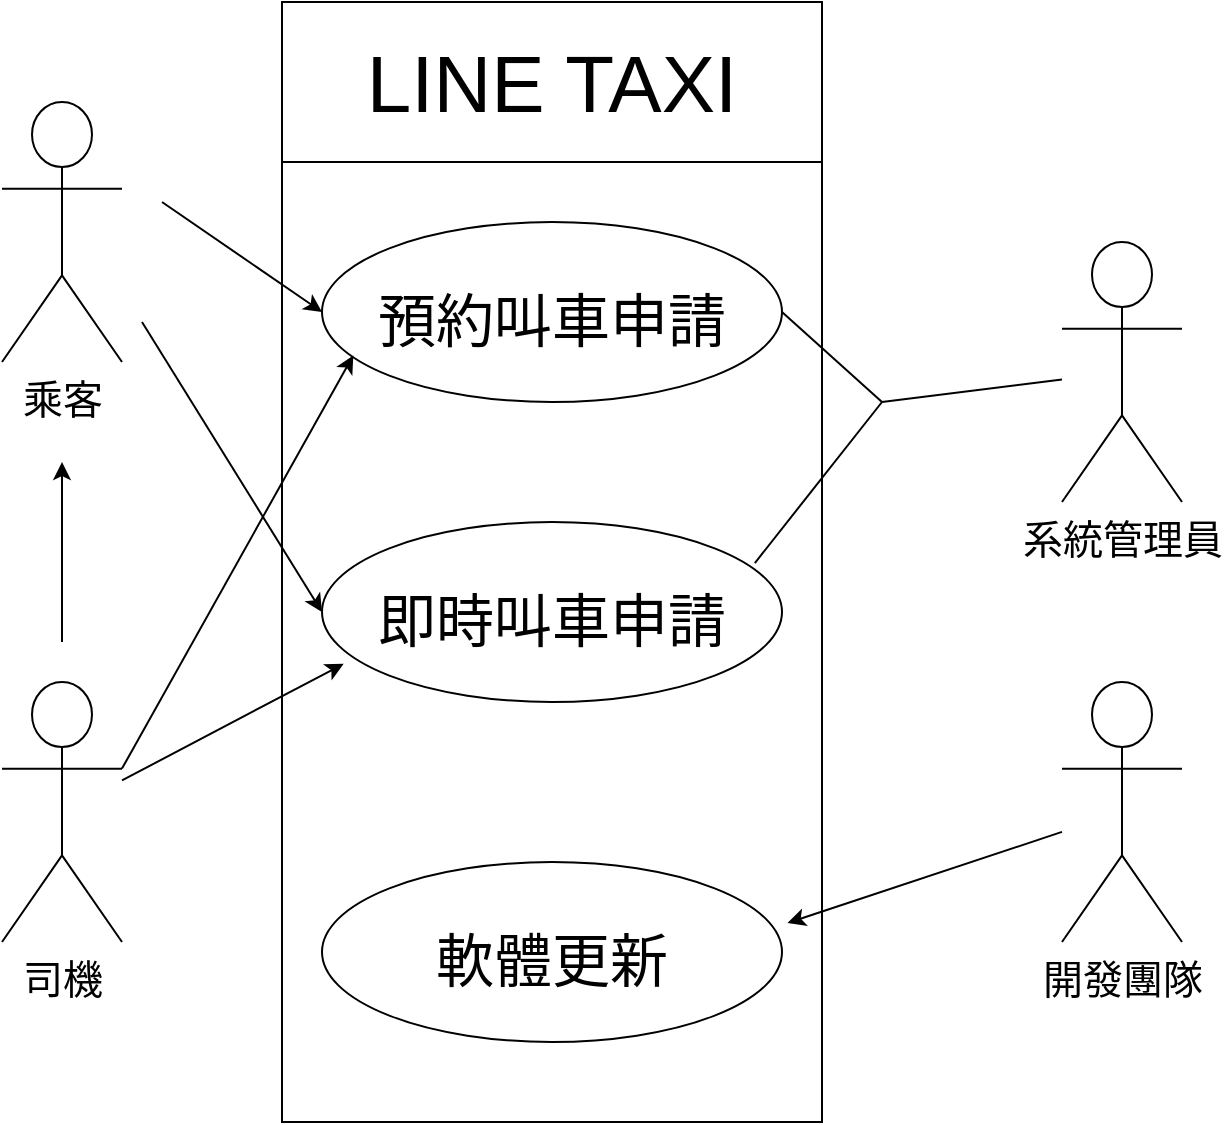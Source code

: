 <mxfile>
    <diagram id="wcwW6e0wuBS18QGlgBkM" name="第1頁">
        <mxGraphModel dx="823" dy="610" grid="1" gridSize="10" guides="1" tooltips="1" connect="1" arrows="1" fold="1" page="1" pageScale="1" pageWidth="827" pageHeight="1169" math="0" shadow="0">
            <root>
                <mxCell id="0"/>
                <mxCell id="1" parent="0"/>
                <mxCell id="3" value="" style="rounded=0;whiteSpace=wrap;html=1;fillColor=none;" vertex="1" parent="1">
                    <mxGeometry x="230" y="50" width="270" height="560" as="geometry"/>
                </mxCell>
                <mxCell id="18" style="edgeStyle=none;html=1;entryX=0;entryY=0.5;entryDx=0;entryDy=0;fontSize=20;" edge="1" parent="1" target="10">
                    <mxGeometry relative="1" as="geometry">
                        <mxPoint x="170" y="150" as="sourcePoint"/>
                    </mxGeometry>
                </mxCell>
                <mxCell id="19" style="edgeStyle=none;html=1;entryX=0;entryY=0.5;entryDx=0;entryDy=0;fontSize=20;" edge="1" parent="1" target="11">
                    <mxGeometry relative="1" as="geometry">
                        <mxPoint x="160" y="210" as="sourcePoint"/>
                    </mxGeometry>
                </mxCell>
                <mxCell id="5" value="&lt;font style=&quot;font-size: 20px;&quot;&gt;乘客&lt;/font&gt;" style="shape=umlActor;verticalLabelPosition=bottom;verticalAlign=top;html=1;outlineConnect=0;fillColor=none;" vertex="1" parent="1">
                    <mxGeometry x="90" y="100" width="60" height="130" as="geometry"/>
                </mxCell>
                <mxCell id="26" style="edgeStyle=none;html=1;entryX=0.047;entryY=0.788;entryDx=0;entryDy=0;entryPerimeter=0;fontSize=20;endArrow=classic;endFill=1;" edge="1" parent="1" source="6" target="11">
                    <mxGeometry relative="1" as="geometry"/>
                </mxCell>
                <mxCell id="27" style="edgeStyle=none;html=1;fontSize=20;endArrow=classic;endFill=1;" edge="1" parent="1">
                    <mxGeometry relative="1" as="geometry">
                        <mxPoint x="120.0" y="280" as="targetPoint"/>
                        <mxPoint x="120" y="370" as="sourcePoint"/>
                    </mxGeometry>
                </mxCell>
                <mxCell id="28" style="edgeStyle=none;html=1;exitX=1;exitY=0.333;exitDx=0;exitDy=0;exitPerimeter=0;fontSize=20;endArrow=classic;endFill=1;entryX=0.068;entryY=0.741;entryDx=0;entryDy=0;entryPerimeter=0;" edge="1" parent="1" source="6" target="10">
                    <mxGeometry relative="1" as="geometry">
                        <mxPoint x="260" y="240" as="targetPoint"/>
                    </mxGeometry>
                </mxCell>
                <mxCell id="6" value="&lt;font style=&quot;font-size: 20px;&quot;&gt;司機&lt;/font&gt;" style="shape=umlActor;verticalLabelPosition=bottom;verticalAlign=top;html=1;outlineConnect=0;fillColor=none;" vertex="1" parent="1">
                    <mxGeometry x="90" y="390" width="60" height="130" as="geometry"/>
                </mxCell>
                <mxCell id="8" value="" style="rounded=0;whiteSpace=wrap;html=1;fillColor=none;" vertex="1" parent="1">
                    <mxGeometry x="230" y="50" width="270" height="80" as="geometry"/>
                </mxCell>
                <mxCell id="9" value="&lt;font style=&quot;font-size: 40px;&quot;&gt;LINE TAXI&lt;/font&gt;" style="text;html=1;strokeColor=none;fillColor=none;align=center;verticalAlign=middle;whiteSpace=wrap;rounded=0;" vertex="1" parent="1">
                    <mxGeometry x="230" y="50" width="270" height="80" as="geometry"/>
                </mxCell>
                <mxCell id="10" value="&lt;font style=&quot;font-size: 29px;&quot;&gt;預約叫車申請&lt;/font&gt;" style="ellipse;whiteSpace=wrap;html=1;fontSize=40;fillColor=none;" vertex="1" parent="1">
                    <mxGeometry x="250" y="160" width="230" height="90" as="geometry"/>
                </mxCell>
                <mxCell id="11" value="&lt;font style=&quot;font-size: 29px;&quot;&gt;即時叫車申請&lt;/font&gt;" style="ellipse;whiteSpace=wrap;html=1;fontSize=40;fillColor=none;" vertex="1" parent="1">
                    <mxGeometry x="250" y="310" width="230" height="90" as="geometry"/>
                </mxCell>
                <mxCell id="12" value="&lt;font style=&quot;font-size: 29px;&quot;&gt;軟體更新&lt;/font&gt;" style="ellipse;whiteSpace=wrap;html=1;fontSize=40;fillColor=none;" vertex="1" parent="1">
                    <mxGeometry x="250" y="480" width="230" height="90" as="geometry"/>
                </mxCell>
                <mxCell id="20" style="edgeStyle=none;html=1;fontSize=20;endArrow=none;endFill=0;" edge="1" parent="1" source="16">
                    <mxGeometry relative="1" as="geometry">
                        <mxPoint x="530" y="250" as="targetPoint"/>
                    </mxGeometry>
                </mxCell>
                <mxCell id="16" value="&lt;font style=&quot;font-size: 20px;&quot;&gt;系統管理員&lt;/font&gt;" style="shape=umlActor;verticalLabelPosition=bottom;verticalAlign=top;html=1;outlineConnect=0;fillColor=none;" vertex="1" parent="1">
                    <mxGeometry x="620" y="170" width="60" height="130" as="geometry"/>
                </mxCell>
                <mxCell id="25" style="edgeStyle=none;html=1;entryX=1.012;entryY=0.339;entryDx=0;entryDy=0;entryPerimeter=0;fontSize=20;endArrow=classic;endFill=1;" edge="1" parent="1" source="17" target="12">
                    <mxGeometry relative="1" as="geometry"/>
                </mxCell>
                <mxCell id="17" value="&lt;font style=&quot;font-size: 20px;&quot;&gt;開發團隊&lt;/font&gt;" style="shape=umlActor;verticalLabelPosition=bottom;verticalAlign=top;html=1;outlineConnect=0;fillColor=none;" vertex="1" parent="1">
                    <mxGeometry x="620" y="390" width="60" height="130" as="geometry"/>
                </mxCell>
                <mxCell id="21" value="" style="endArrow=none;html=1;fontSize=20;exitX=1;exitY=0.5;exitDx=0;exitDy=0;" edge="1" parent="1" source="10">
                    <mxGeometry width="50" height="50" relative="1" as="geometry">
                        <mxPoint x="390" y="350" as="sourcePoint"/>
                        <mxPoint x="530" y="250" as="targetPoint"/>
                    </mxGeometry>
                </mxCell>
                <mxCell id="23" value="" style="endArrow=none;html=1;fontSize=20;exitX=0.941;exitY=0.228;exitDx=0;exitDy=0;exitPerimeter=0;" edge="1" parent="1" source="11">
                    <mxGeometry width="50" height="50" relative="1" as="geometry">
                        <mxPoint x="480" y="300" as="sourcePoint"/>
                        <mxPoint x="530" y="250" as="targetPoint"/>
                    </mxGeometry>
                </mxCell>
            </root>
        </mxGraphModel>
    </diagram>
</mxfile>